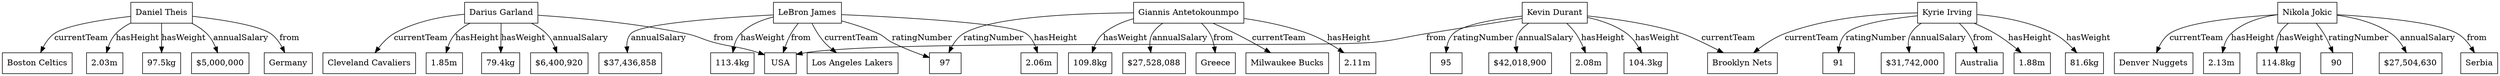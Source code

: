 digraph G {
    node [shape=box];

    "Daniel Theis" -> "Boston Celtics" [label="currentTeam"];
    "Daniel Theis" -> "2.03m" [label="hasHeight"];
    "Daniel Theis" -> "97.5kg" [label="hasWeight"];
    "Daniel Theis" -> "$5,000,000" [label="annualSalary"];
    "Daniel Theis" -> "Germany" [label="from"];

    "Darius Garland" -> "Cleveland Cavaliers" [label="currentTeam"];
    "Darius Garland" -> "1.85m" [label="hasHeight"];
    "Darius Garland" -> "79.4kg" [label="hasWeight"];
    "Darius Garland" -> "$6,400,920" [label="annualSalary"];
    "Darius Garland" -> "USA" [label="from"];

    "Giannis Antetokounmpo" -> "Milwaukee Bucks" [label="currentTeam"];
    "Giannis Antetokounmpo" -> "2.11m" [label="hasHeight"];
    "Giannis Antetokounmpo" -> "109.8kg" [label="hasWeight"];
    "Giannis Antetokounmpo" -> "97" [label="ratingNumber"];
    "Giannis Antetokounmpo" -> "$27,528,088" [label="annualSalary"];
    "Giannis Antetokounmpo" -> "Greece" [label="from"];

    "LeBron James" -> "Los Angeles Lakers" [label="currentTeam"];
    "LeBron James" -> "2.06m" [label="hasHeight"];
    "LeBron James" -> "113.4kg" [label="hasWeight"];
    "LeBron James" -> "97" [label="ratingNumber"];
    "LeBron James" -> "$37,436,858" [label="annualSalary"];
    "LeBron James" -> "USA" [label="from"];

    "Nikola Jokic" -> "Denver Nuggets" [label="currentTeam"];
    "Nikola Jokic" -> "2.13m" [label="hasHeight"];
    "Nikola Jokic" -> "114.8kg" [label="hasWeight"];
    "Nikola Jokic" -> "90" [label="ratingNumber"];
    "Nikola Jokic" -> "$27,504,630" [label="annualSalary"];
    "Nikola Jokic" -> "Serbia" [label="from"];

    "Kevin Durant" -> "Brooklyn Nets" [label="currentTeam"];
    "Kevin Durant" -> "2.08m" [label="hasHeight"];
    "Kevin Durant" -> "104.3kg" [label="hasWeight"];
    "Kevin Durant" -> "95" [label="ratingNumber"];
    "Kevin Durant" -> "$42,018,900" [label="annualSalary"];
    "Kevin Durant" -> "USA" [label="from"];

    "Kyrie Irving" -> "Brooklyn Nets" [label="currentTeam"];
    "Kyrie Irving" -> "1.88m" [label="hasHeight"];
    "Kyrie Irving" -> "81.6kg" [label="hasWeight"];
    "Kyrie Irving" -> "91" [label="ratingNumber"];
    "Kyrie Irving" -> "$31,742,000" [label="annualSalary"];
    "Kyrie Irving" -> "Australia" [label="from"];
}